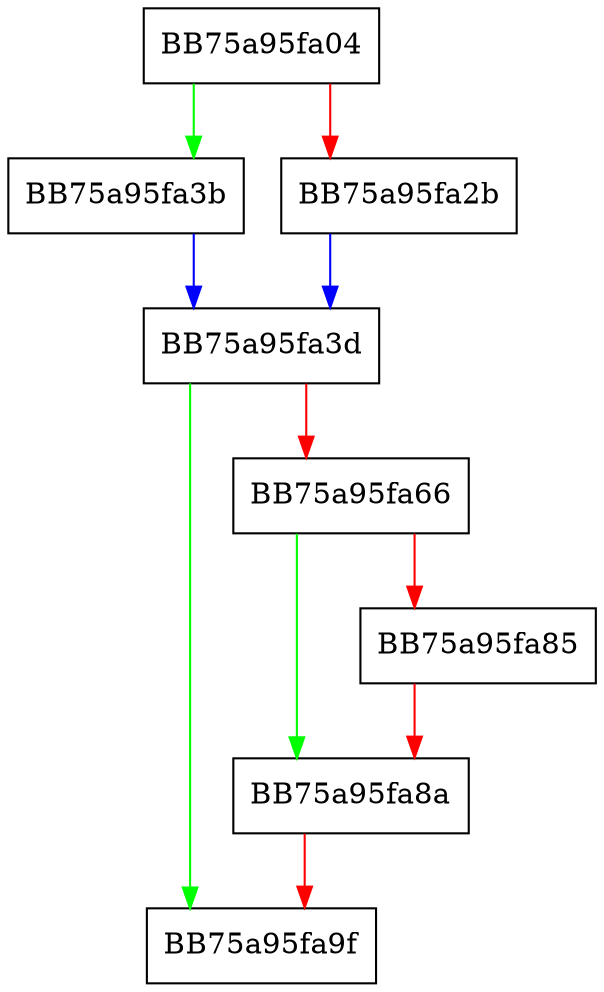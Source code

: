 digraph get_offset_cache {
  node [shape="box"];
  graph [splines=ortho];
  BB75a95fa04 -> BB75a95fa3b [color="green"];
  BB75a95fa04 -> BB75a95fa2b [color="red"];
  BB75a95fa2b -> BB75a95fa3d [color="blue"];
  BB75a95fa3b -> BB75a95fa3d [color="blue"];
  BB75a95fa3d -> BB75a95fa9f [color="green"];
  BB75a95fa3d -> BB75a95fa66 [color="red"];
  BB75a95fa66 -> BB75a95fa8a [color="green"];
  BB75a95fa66 -> BB75a95fa85 [color="red"];
  BB75a95fa85 -> BB75a95fa8a [color="red"];
  BB75a95fa8a -> BB75a95fa9f [color="red"];
}